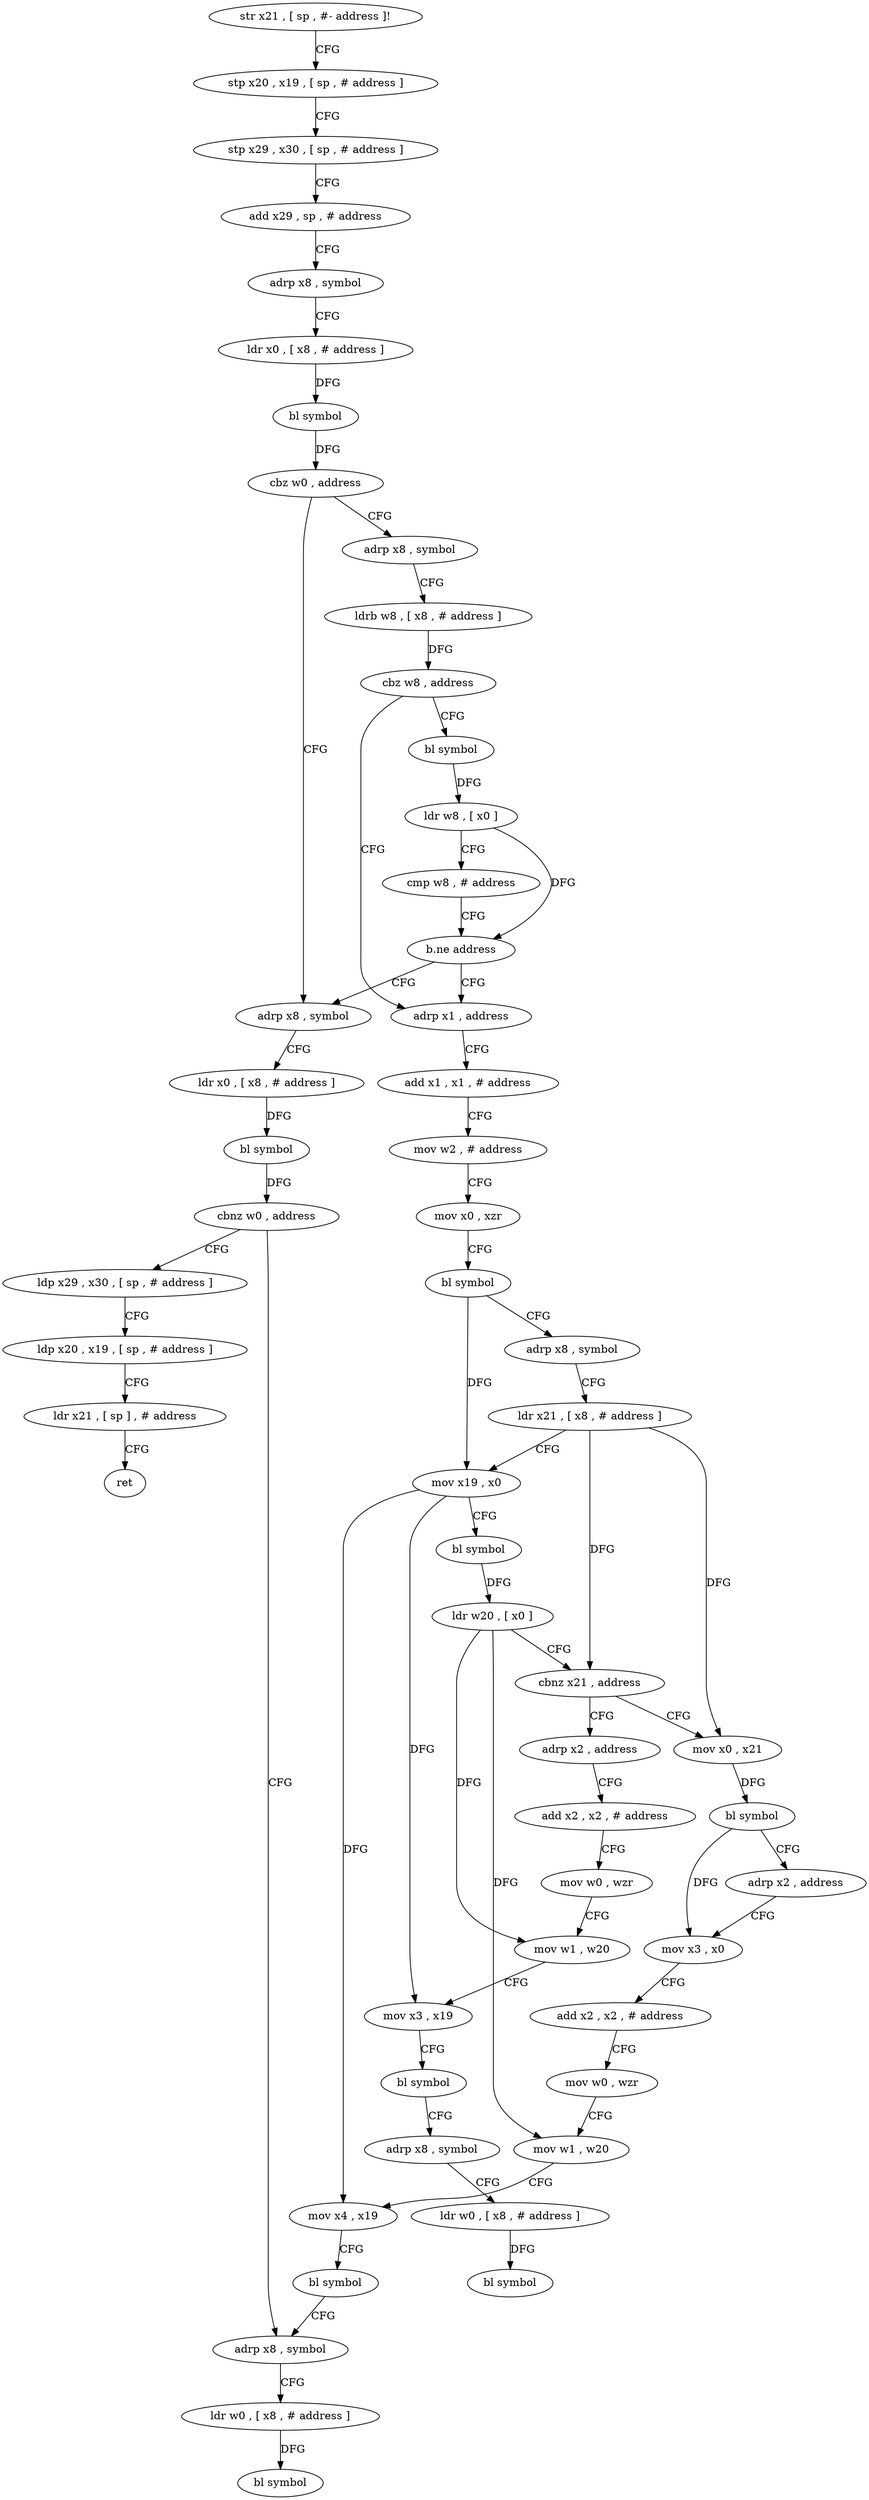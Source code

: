 digraph "func" {
"4206796" [label = "str x21 , [ sp , #- address ]!" ]
"4206800" [label = "stp x20 , x19 , [ sp , # address ]" ]
"4206804" [label = "stp x29 , x30 , [ sp , # address ]" ]
"4206808" [label = "add x29 , sp , # address" ]
"4206812" [label = "adrp x8 , symbol" ]
"4206816" [label = "ldr x0 , [ x8 , # address ]" ]
"4206820" [label = "bl symbol" ]
"4206824" [label = "cbz w0 , address" ]
"4206856" [label = "adrp x8 , symbol" ]
"4206828" [label = "adrp x8 , symbol" ]
"4206860" [label = "ldr x0 , [ x8 , # address ]" ]
"4206864" [label = "bl symbol" ]
"4206868" [label = "cbnz w0 , address" ]
"4207004" [label = "adrp x8 , symbol" ]
"4206872" [label = "ldp x29 , x30 , [ sp , # address ]" ]
"4206832" [label = "ldrb w8 , [ x8 , # address ]" ]
"4206836" [label = "cbz w8 , address" ]
"4206888" [label = "adrp x1 , address" ]
"4206840" [label = "bl symbol" ]
"4207008" [label = "ldr w0 , [ x8 , # address ]" ]
"4207012" [label = "bl symbol" ]
"4206876" [label = "ldp x20 , x19 , [ sp , # address ]" ]
"4206880" [label = "ldr x21 , [ sp ] , # address" ]
"4206884" [label = "ret" ]
"4206892" [label = "add x1 , x1 , # address" ]
"4206896" [label = "mov w2 , # address" ]
"4206900" [label = "mov x0 , xzr" ]
"4206904" [label = "bl symbol" ]
"4206908" [label = "adrp x8 , symbol" ]
"4206912" [label = "ldr x21 , [ x8 , # address ]" ]
"4206916" [label = "mov x19 , x0" ]
"4206920" [label = "bl symbol" ]
"4206924" [label = "ldr w20 , [ x0 ]" ]
"4206928" [label = "cbnz x21 , address" ]
"4206968" [label = "mov x0 , x21" ]
"4206932" [label = "adrp x2 , address" ]
"4206844" [label = "ldr w8 , [ x0 ]" ]
"4206848" [label = "cmp w8 , # address" ]
"4206852" [label = "b.ne address" ]
"4206972" [label = "bl symbol" ]
"4206976" [label = "adrp x2 , address" ]
"4206980" [label = "mov x3 , x0" ]
"4206984" [label = "add x2 , x2 , # address" ]
"4206988" [label = "mov w0 , wzr" ]
"4206992" [label = "mov w1 , w20" ]
"4206996" [label = "mov x4 , x19" ]
"4207000" [label = "bl symbol" ]
"4206936" [label = "add x2 , x2 , # address" ]
"4206940" [label = "mov w0 , wzr" ]
"4206944" [label = "mov w1 , w20" ]
"4206948" [label = "mov x3 , x19" ]
"4206952" [label = "bl symbol" ]
"4206956" [label = "adrp x8 , symbol" ]
"4206960" [label = "ldr w0 , [ x8 , # address ]" ]
"4206964" [label = "bl symbol" ]
"4206796" -> "4206800" [ label = "CFG" ]
"4206800" -> "4206804" [ label = "CFG" ]
"4206804" -> "4206808" [ label = "CFG" ]
"4206808" -> "4206812" [ label = "CFG" ]
"4206812" -> "4206816" [ label = "CFG" ]
"4206816" -> "4206820" [ label = "DFG" ]
"4206820" -> "4206824" [ label = "DFG" ]
"4206824" -> "4206856" [ label = "CFG" ]
"4206824" -> "4206828" [ label = "CFG" ]
"4206856" -> "4206860" [ label = "CFG" ]
"4206828" -> "4206832" [ label = "CFG" ]
"4206860" -> "4206864" [ label = "DFG" ]
"4206864" -> "4206868" [ label = "DFG" ]
"4206868" -> "4207004" [ label = "CFG" ]
"4206868" -> "4206872" [ label = "CFG" ]
"4207004" -> "4207008" [ label = "CFG" ]
"4206872" -> "4206876" [ label = "CFG" ]
"4206832" -> "4206836" [ label = "DFG" ]
"4206836" -> "4206888" [ label = "CFG" ]
"4206836" -> "4206840" [ label = "CFG" ]
"4206888" -> "4206892" [ label = "CFG" ]
"4206840" -> "4206844" [ label = "DFG" ]
"4207008" -> "4207012" [ label = "DFG" ]
"4206876" -> "4206880" [ label = "CFG" ]
"4206880" -> "4206884" [ label = "CFG" ]
"4206892" -> "4206896" [ label = "CFG" ]
"4206896" -> "4206900" [ label = "CFG" ]
"4206900" -> "4206904" [ label = "CFG" ]
"4206904" -> "4206908" [ label = "CFG" ]
"4206904" -> "4206916" [ label = "DFG" ]
"4206908" -> "4206912" [ label = "CFG" ]
"4206912" -> "4206916" [ label = "CFG" ]
"4206912" -> "4206928" [ label = "DFG" ]
"4206912" -> "4206968" [ label = "DFG" ]
"4206916" -> "4206920" [ label = "CFG" ]
"4206916" -> "4206996" [ label = "DFG" ]
"4206916" -> "4206948" [ label = "DFG" ]
"4206920" -> "4206924" [ label = "DFG" ]
"4206924" -> "4206928" [ label = "CFG" ]
"4206924" -> "4206992" [ label = "DFG" ]
"4206924" -> "4206944" [ label = "DFG" ]
"4206928" -> "4206968" [ label = "CFG" ]
"4206928" -> "4206932" [ label = "CFG" ]
"4206968" -> "4206972" [ label = "DFG" ]
"4206932" -> "4206936" [ label = "CFG" ]
"4206844" -> "4206848" [ label = "CFG" ]
"4206844" -> "4206852" [ label = "DFG" ]
"4206848" -> "4206852" [ label = "CFG" ]
"4206852" -> "4206888" [ label = "CFG" ]
"4206852" -> "4206856" [ label = "CFG" ]
"4206972" -> "4206976" [ label = "CFG" ]
"4206972" -> "4206980" [ label = "DFG" ]
"4206976" -> "4206980" [ label = "CFG" ]
"4206980" -> "4206984" [ label = "CFG" ]
"4206984" -> "4206988" [ label = "CFG" ]
"4206988" -> "4206992" [ label = "CFG" ]
"4206992" -> "4206996" [ label = "CFG" ]
"4206996" -> "4207000" [ label = "CFG" ]
"4207000" -> "4207004" [ label = "CFG" ]
"4206936" -> "4206940" [ label = "CFG" ]
"4206940" -> "4206944" [ label = "CFG" ]
"4206944" -> "4206948" [ label = "CFG" ]
"4206948" -> "4206952" [ label = "CFG" ]
"4206952" -> "4206956" [ label = "CFG" ]
"4206956" -> "4206960" [ label = "CFG" ]
"4206960" -> "4206964" [ label = "DFG" ]
}
